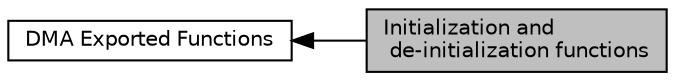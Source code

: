 digraph "Initialization and de-initialization functions"
{
  edge [fontname="Helvetica",fontsize="10",labelfontname="Helvetica",labelfontsize="10"];
  node [fontname="Helvetica",fontsize="10",shape=record];
  rankdir=LR;
  Node0 [label="Initialization and\l de-initialization functions",height=0.2,width=0.4,color="black", fillcolor="grey75", style="filled", fontcolor="black"];
  Node1 [label="DMA Exported Functions",height=0.2,width=0.4,color="black", fillcolor="white", style="filled",URL="$group___d_m_a___exported___functions.html",tooltip="DMA Exported functions. "];
  Node1->Node0 [shape=plaintext, dir="back", style="solid"];
}
